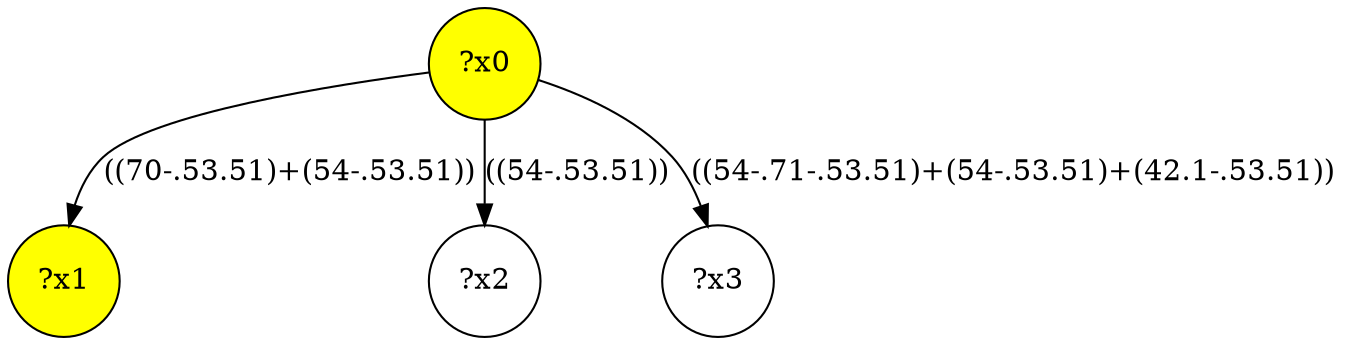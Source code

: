 digraph g {
	x0 [fillcolor="yellow", style="filled," shape=circle, label="?x0"];
	x1 [fillcolor="yellow", style="filled," shape=circle, label="?x1"];
	x0 -> x1 [label="((70-.53.51)+(54-.53.51))"];
	x2 [shape=circle, label="?x2"];
	x0 -> x2 [label="((54-.53.51))"];
	x3 [shape=circle, label="?x3"];
	x0 -> x3 [label="((54-.71-.53.51)+(54-.53.51)+(42.1-.53.51))"];
}
